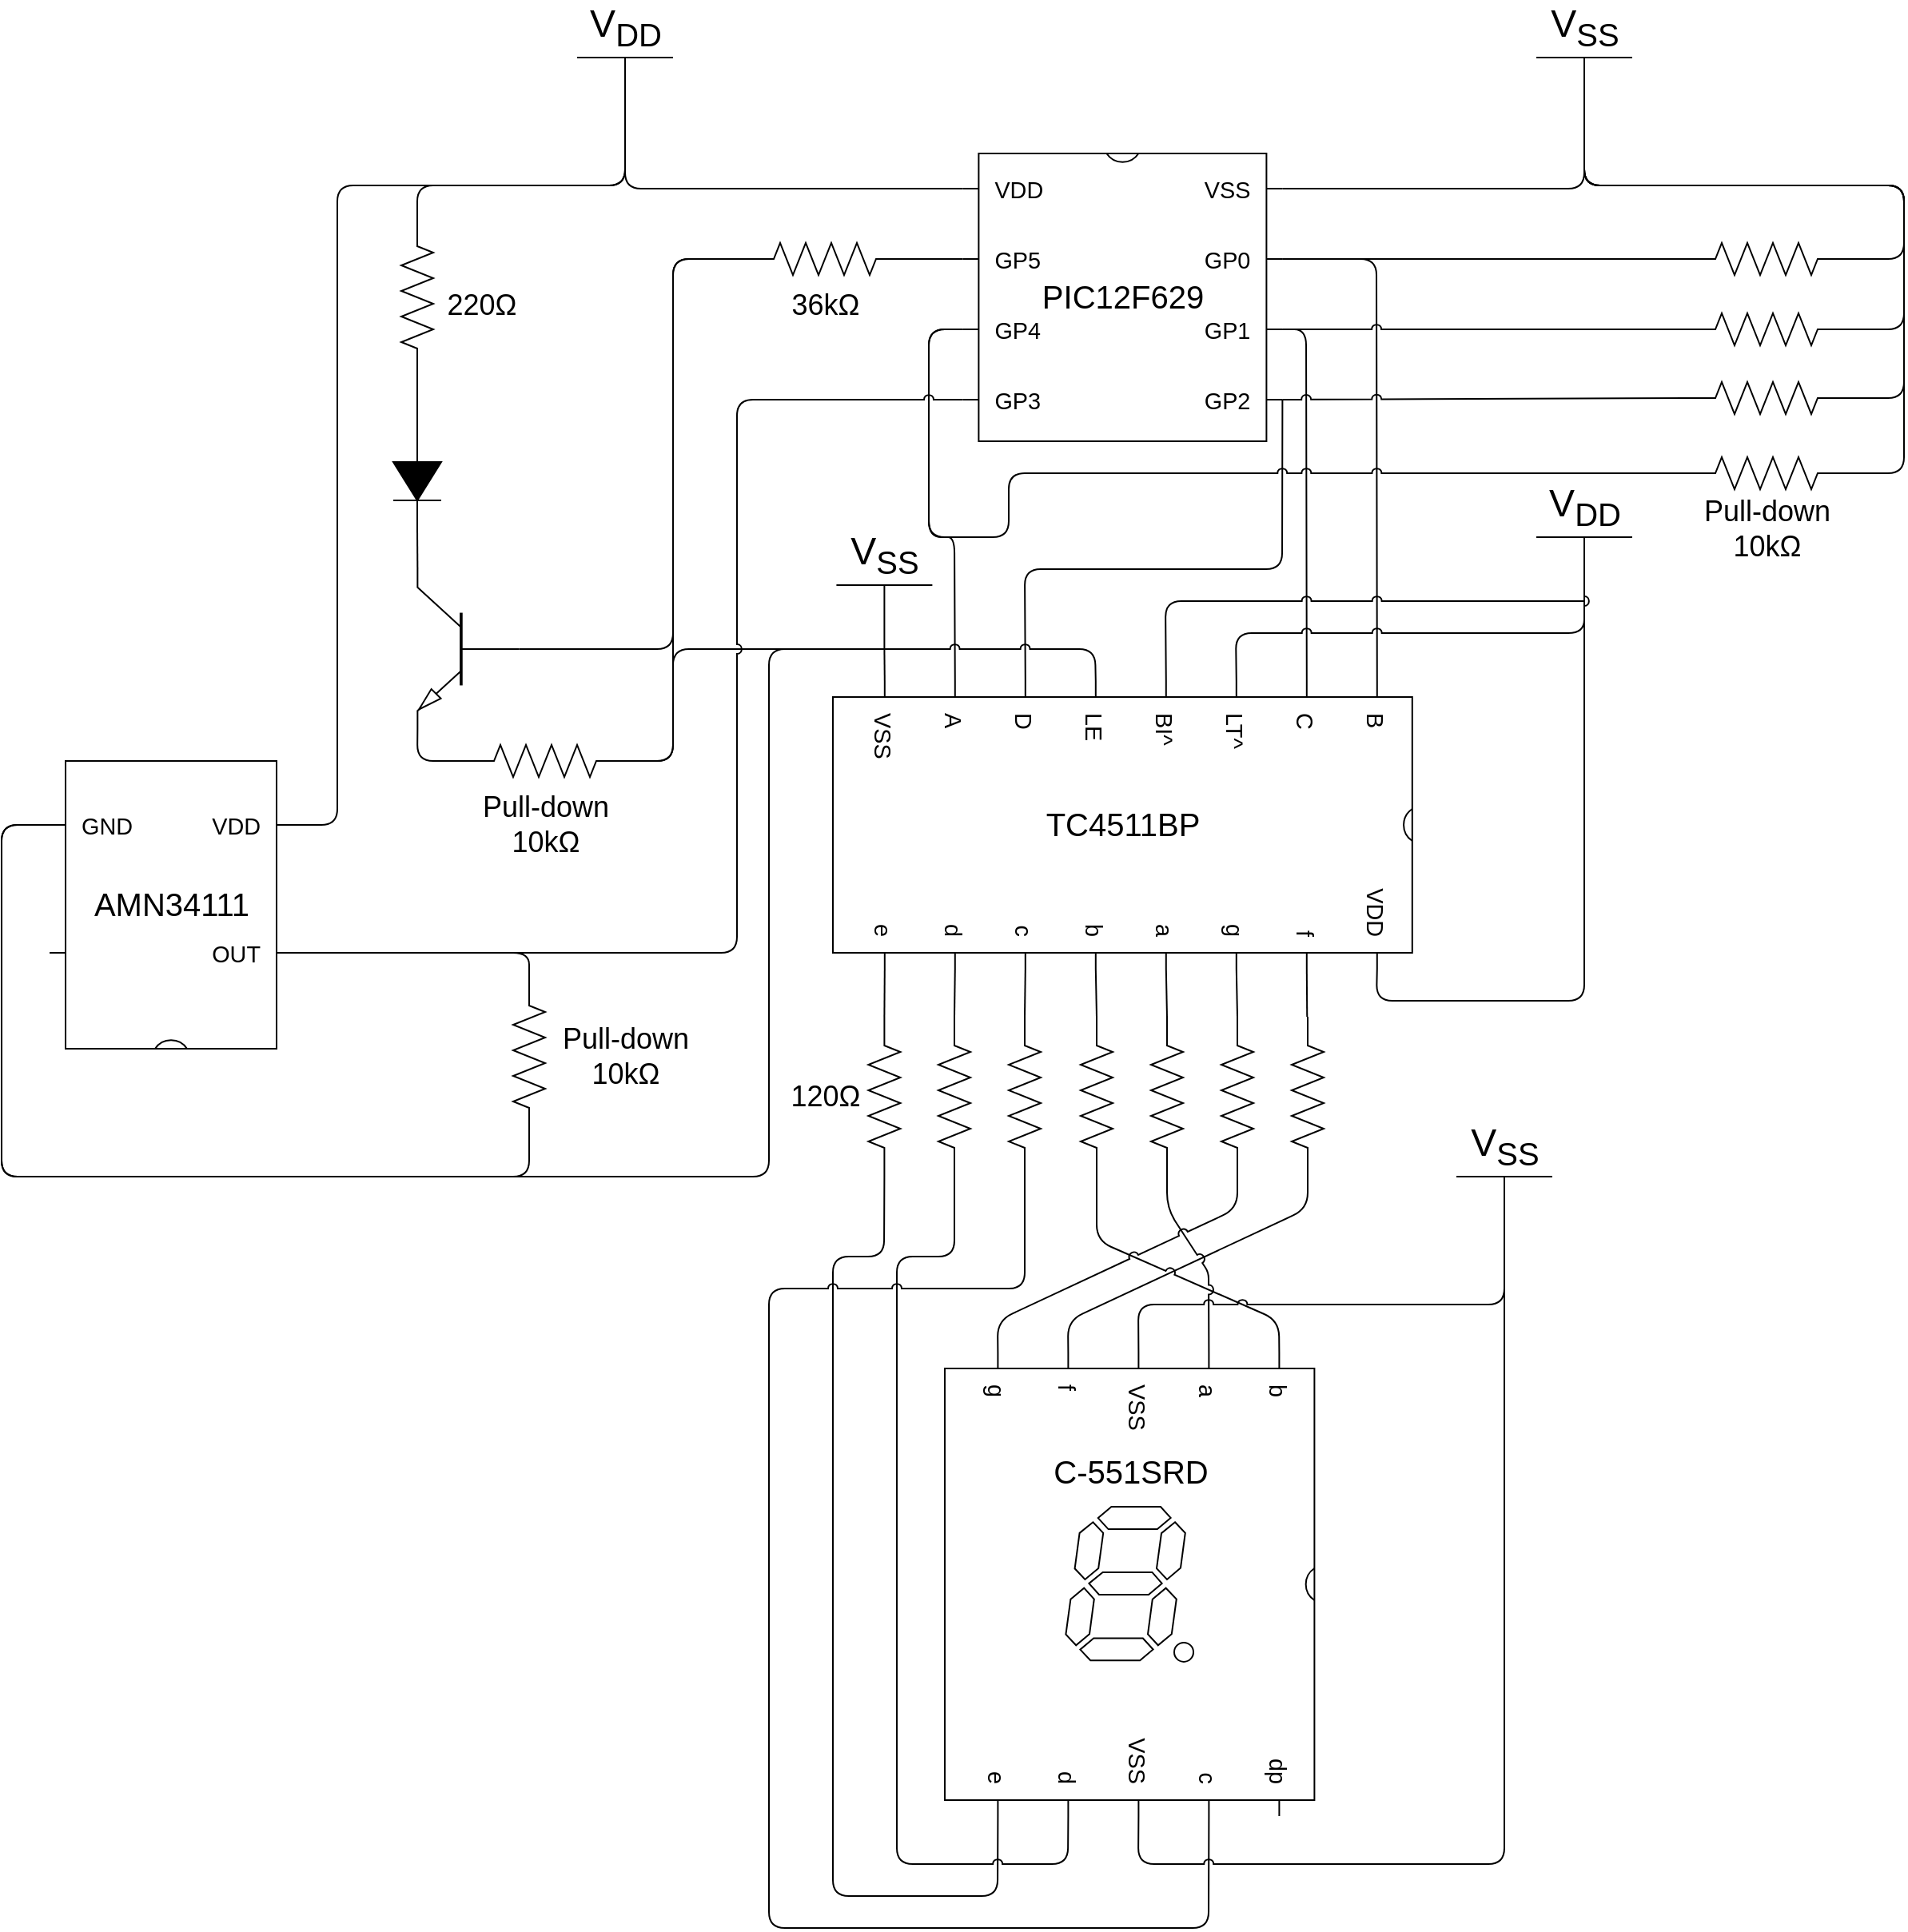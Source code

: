 <mxfile>
    <diagram id="KkGVfzjECJO6iWMfQy7b" name="Page-1">
        <mxGraphModel dx="1504" dy="790" grid="1" gridSize="10" guides="1" tooltips="1" connect="1" arrows="1" fold="1" page="1" pageScale="1" pageWidth="850" pageHeight="1100" math="0" shadow="0">
            <root>
                <mxCell id="0"/>
                <mxCell id="1" parent="0"/>
                <mxCell id="51" style="edgeStyle=none;jumpStyle=arc;html=1;exitX=1;exitY=0.5;exitDx=0;exitDy=0;exitPerimeter=0;entryX=0;entryY=0;entryDx=0;entryDy=154;entryPerimeter=0;fontSize=20;endArrow=none;endFill=0;" parent="1" source="2" target="28" edge="1">
                    <mxGeometry relative="1" as="geometry">
                        <Array as="points">
                            <mxPoint x="677" y="840"/>
                            <mxPoint x="527" y="910"/>
                        </Array>
                    </mxGeometry>
                </mxCell>
                <mxCell id="2" value="" style="pointerEvents=1;verticalLabelPosition=bottom;shadow=0;dashed=0;align=center;html=1;verticalAlign=top;shape=mxgraph.electrical.resistors.resistor_2;rotation=90;" parent="1" vertex="1">
                    <mxGeometry x="627" y="760" width="100" height="20" as="geometry"/>
                </mxCell>
                <mxCell id="35" style="edgeStyle=none;html=1;exitX=1;exitY=0;exitDx=0;exitDy=66;exitPerimeter=0;entryX=0;entryY=0;entryDx=0;entryDy=22;entryPerimeter=0;fontSize=20;endArrow=none;endFill=0;jumpStyle=arc;" parent="1" source="3" target="12" edge="1">
                    <mxGeometry relative="1" as="geometry">
                        <Array as="points">
                            <mxPoint x="700" y="246"/>
                            <mxPoint x="720" y="246"/>
                            <mxPoint x="720" y="440"/>
                        </Array>
                    </mxGeometry>
                </mxCell>
                <mxCell id="36" style="edgeStyle=none;html=1;exitX=1;exitY=0;exitDx=0;exitDy=110;exitPerimeter=0;fontSize=20;endArrow=none;endFill=0;jumpStyle=arc;entryX=0;entryY=0;entryDx=0;entryDy=66;entryPerimeter=0;" parent="1" source="3" target="12" edge="1">
                    <mxGeometry relative="1" as="geometry">
                        <mxPoint x="530" y="410" as="targetPoint"/>
                        <Array as="points">
                            <mxPoint x="676" y="290"/>
                        </Array>
                    </mxGeometry>
                </mxCell>
                <mxCell id="37" style="edgeStyle=none;html=1;exitX=1;exitY=0;exitDx=0;exitDy=154;exitPerimeter=0;fontSize=20;endArrow=none;endFill=0;jumpStyle=arc;entryX=0;entryY=0;entryDx=0;entryDy=242;entryPerimeter=0;" parent="1" source="3" target="12" edge="1">
                    <mxGeometry relative="1" as="geometry">
                        <mxPoint x="510" y="470" as="targetPoint"/>
                        <Array as="points">
                            <mxPoint x="661" y="440"/>
                            <mxPoint x="500" y="440"/>
                        </Array>
                    </mxGeometry>
                </mxCell>
                <mxCell id="38" style="edgeStyle=none;html=1;exitX=0;exitY=0;exitDx=0;exitDy=110;exitPerimeter=0;entryX=0;entryY=0;entryDx=0;entryDy=286;entryPerimeter=0;fontSize=20;endArrow=none;endFill=0;jumpStyle=arc;" parent="1" source="3" target="12" edge="1">
                    <mxGeometry relative="1" as="geometry">
                        <Array as="points">
                            <mxPoint x="440" y="290"/>
                            <mxPoint x="440" y="420"/>
                            <mxPoint x="456" y="420"/>
                        </Array>
                    </mxGeometry>
                </mxCell>
                <mxCell id="50" style="edgeStyle=none;jumpStyle=arc;html=1;exitX=1;exitY=0;exitDx=0;exitDy=22;exitPerimeter=0;entryX=0.5;entryY=0;entryDx=0;entryDy=0;entryPerimeter=0;fontSize=20;endArrow=none;endFill=0;" parent="1" source="3" target="49" edge="1">
                    <mxGeometry relative="1" as="geometry">
                        <Array as="points">
                            <mxPoint x="850" y="202"/>
                        </Array>
                    </mxGeometry>
                </mxCell>
                <mxCell id="65" style="edgeStyle=none;jumpStyle=arc;html=1;exitX=1;exitY=0;exitDx=0;exitDy=66;exitPerimeter=0;entryX=0;entryY=0.5;entryDx=0;entryDy=0;entryPerimeter=0;fontSize=20;endArrow=none;endFill=0;" parent="1" source="3" target="64" edge="1">
                    <mxGeometry relative="1" as="geometry"/>
                </mxCell>
                <mxCell id="68" style="edgeStyle=none;jumpStyle=arc;html=1;exitX=1;exitY=0;exitDx=0;exitDy=110;exitPerimeter=0;fontSize=20;endArrow=none;endFill=0;" parent="1" source="3" target="66" edge="1">
                    <mxGeometry relative="1" as="geometry"/>
                </mxCell>
                <mxCell id="69" style="edgeStyle=none;jumpStyle=arc;html=1;exitX=1;exitY=0;exitDx=0;exitDy=154;exitPerimeter=0;entryX=0;entryY=0.5;entryDx=0;entryDy=0;entryPerimeter=0;fontSize=20;endArrow=none;endFill=0;" parent="1" source="3" target="67" edge="1">
                    <mxGeometry relative="1" as="geometry"/>
                </mxCell>
                <mxCell id="73" style="edgeStyle=none;jumpStyle=arc;html=1;exitX=0;exitY=0;exitDx=0;exitDy=110;exitPerimeter=0;entryX=0;entryY=0.5;entryDx=0;entryDy=0;entryPerimeter=0;fontSize=20;endArrow=none;endFill=0;" parent="1" source="3" target="72" edge="1">
                    <mxGeometry relative="1" as="geometry">
                        <Array as="points">
                            <mxPoint x="440" y="290"/>
                            <mxPoint x="440" y="420"/>
                            <mxPoint x="490" y="420"/>
                            <mxPoint x="490" y="380"/>
                        </Array>
                    </mxGeometry>
                </mxCell>
                <mxCell id="3" value="&lt;font style=&quot;font-size: 20px&quot;&gt;PIC12F629&lt;/font&gt;" style="shadow=0;dashed=0;align=center;html=1;strokeWidth=1;shape=mxgraph.electrical.logic_gates.dual_inline_ic;labelNames=VDD,GP5,GP4,GP3,GP2,GP1,GP0,VSS;labelCount=8;pinSpacing=44;pinLabelType=cust;fontSize=18;" parent="1" vertex="1">
                    <mxGeometry x="461.2" y="180" width="200" height="180" as="geometry"/>
                </mxCell>
                <mxCell id="82" style="edgeStyle=none;jumpStyle=arc;html=1;exitX=1;exitY=0.5;exitDx=0;exitDy=0;exitPerimeter=0;entryX=1;entryY=0;entryDx=0;entryDy=0;entryPerimeter=0;fontSize=20;endArrow=none;endFill=0;" parent="1" source="4" target="6" edge="1">
                    <mxGeometry relative="1" as="geometry"/>
                </mxCell>
                <mxCell id="4" value="" style="pointerEvents=1;fillColor=strokeColor;verticalLabelPosition=bottom;shadow=0;dashed=0;align=center;html=1;verticalAlign=top;shape=mxgraph.electrical.diodes.diode;rotation=90;" parent="1" vertex="1">
                    <mxGeometry x="90" y="370" width="60" height="30" as="geometry"/>
                </mxCell>
                <mxCell id="84" style="edgeStyle=none;jumpStyle=arc;html=1;exitX=0;exitY=0.5;exitDx=0;exitDy=0;exitPerimeter=0;fontSize=20;endArrow=none;endFill=0;entryX=0;entryY=0.5;entryDx=0;entryDy=0;entryPerimeter=0;" parent="1" source="6" target="85" edge="1">
                    <mxGeometry relative="1" as="geometry">
                        <mxPoint x="310" y="350" as="targetPoint"/>
                        <Array as="points">
                            <mxPoint x="280" y="490"/>
                            <mxPoint x="280" y="246"/>
                        </Array>
                    </mxGeometry>
                </mxCell>
                <mxCell id="90" style="edgeStyle=none;jumpStyle=arc;html=1;exitX=1;exitY=1;exitDx=0;exitDy=0;exitPerimeter=0;entryX=0;entryY=0.5;entryDx=0;entryDy=0;entryPerimeter=0;fontSize=20;endArrow=none;endFill=0;" parent="1" source="6" target="88" edge="1">
                    <mxGeometry relative="1" as="geometry">
                        <Array as="points">
                            <mxPoint x="120" y="560"/>
                        </Array>
                    </mxGeometry>
                </mxCell>
                <mxCell id="6" value="" style="verticalLabelPosition=bottom;shadow=0;dashed=0;align=center;html=1;verticalAlign=top;shape=mxgraph.electrical.transistors.npn_transistor_5;flipH=1;" parent="1" vertex="1">
                    <mxGeometry x="120" y="440" width="64" height="100" as="geometry"/>
                </mxCell>
                <mxCell id="9" value="V&lt;sub&gt;DD&lt;/sub&gt;" style="verticalLabelPosition=top;verticalAlign=bottom;shape=mxgraph.electrical.signal_sources.vdd;shadow=0;dashed=0;align=center;strokeWidth=1;fontSize=24;html=1;flipV=1;" parent="1" vertex="1">
                    <mxGeometry x="820" y="420" width="60" height="40" as="geometry"/>
                </mxCell>
                <mxCell id="15" style="edgeStyle=none;html=1;exitX=1;exitY=0;exitDx=0;exitDy=330;exitPerimeter=0;entryX=0;entryY=0.5;entryDx=0;entryDy=0;entryPerimeter=0;endArrow=none;endFill=0;" parent="1" source="12" target="13" edge="1">
                    <mxGeometry relative="1" as="geometry"/>
                </mxCell>
                <mxCell id="16" style="edgeStyle=none;html=1;exitX=1;exitY=0;exitDx=0;exitDy=286;exitPerimeter=0;endArrow=none;endFill=0;entryX=0;entryY=0.5;entryDx=0;entryDy=0;entryPerimeter=0;" parent="1" source="12" target="14" edge="1">
                    <mxGeometry relative="1" as="geometry">
                        <mxPoint x="470" y="720" as="targetPoint"/>
                    </mxGeometry>
                </mxCell>
                <mxCell id="21" style="edgeStyle=none;html=1;exitX=1;exitY=0;exitDx=0;exitDy=66;exitPerimeter=0;endArrow=none;endFill=0;" parent="1" source="12" target="2" edge="1">
                    <mxGeometry relative="1" as="geometry"/>
                </mxCell>
                <mxCell id="22" style="edgeStyle=none;html=1;exitX=1;exitY=0;exitDx=0;exitDy=242;exitPerimeter=0;entryX=0;entryY=0.5;entryDx=0;entryDy=0;entryPerimeter=0;endArrow=none;endFill=0;" parent="1" source="12" target="17" edge="1">
                    <mxGeometry relative="1" as="geometry"/>
                </mxCell>
                <mxCell id="24" style="edgeStyle=none;html=1;exitX=1;exitY=0;exitDx=0;exitDy=198;exitPerimeter=0;entryX=0;entryY=0.5;entryDx=0;entryDy=0;entryPerimeter=0;endArrow=none;endFill=0;" parent="1" source="12" target="18" edge="1">
                    <mxGeometry relative="1" as="geometry"/>
                </mxCell>
                <mxCell id="25" style="edgeStyle=none;html=1;exitX=1;exitY=0;exitDx=0;exitDy=154;exitPerimeter=0;entryX=0;entryY=0.5;entryDx=0;entryDy=0;entryPerimeter=0;endArrow=none;endFill=0;" parent="1" source="12" target="19" edge="1">
                    <mxGeometry relative="1" as="geometry"/>
                </mxCell>
                <mxCell id="26" style="edgeStyle=none;html=1;exitX=1;exitY=0;exitDx=0;exitDy=110;exitPerimeter=0;entryX=0;entryY=0.5;entryDx=0;entryDy=0;entryPerimeter=0;endArrow=none;endFill=0;" parent="1" source="12" target="20" edge="1">
                    <mxGeometry relative="1" as="geometry"/>
                </mxCell>
                <mxCell id="40" style="edgeStyle=none;html=1;exitX=0;exitY=0;exitDx=0;exitDy=154;exitPerimeter=0;entryX=0.5;entryY=0;entryDx=0;entryDy=0;entryPerimeter=0;fontSize=20;endArrow=none;endFill=0;jumpStyle=arc;" parent="1" source="12" target="9" edge="1">
                    <mxGeometry relative="1" as="geometry">
                        <Array as="points">
                            <mxPoint x="588" y="460"/>
                            <mxPoint x="850" y="460"/>
                        </Array>
                    </mxGeometry>
                </mxCell>
                <mxCell id="41" style="edgeStyle=none;html=1;fontSize=20;endArrow=none;endFill=0;exitX=0;exitY=0;exitDx=0;exitDy=110;exitPerimeter=0;jumpStyle=arc;" parent="1" source="12" edge="1">
                    <mxGeometry relative="1" as="geometry">
                        <mxPoint x="850" y="430" as="targetPoint"/>
                        <mxPoint x="620" y="500" as="sourcePoint"/>
                        <Array as="points">
                            <mxPoint x="632" y="480"/>
                            <mxPoint x="850" y="480"/>
                        </Array>
                    </mxGeometry>
                </mxCell>
                <mxCell id="42" style="edgeStyle=none;html=1;exitX=1;exitY=0;exitDx=0;exitDy=22;exitPerimeter=0;entryX=0.5;entryY=0;entryDx=0;entryDy=0;entryPerimeter=0;fontSize=20;endArrow=none;endFill=0;" parent="1" source="12" target="9" edge="1">
                    <mxGeometry relative="1" as="geometry">
                        <Array as="points">
                            <mxPoint x="720" y="710"/>
                            <mxPoint x="850" y="710"/>
                        </Array>
                    </mxGeometry>
                </mxCell>
                <mxCell id="48" style="edgeStyle=none;html=1;exitX=0;exitY=0;exitDx=0;exitDy=198;exitPerimeter=0;fontSize=20;endArrow=none;endFill=0;entryX=0.5;entryY=0;entryDx=0;entryDy=0;entryPerimeter=0;jumpStyle=arc;" parent="1" source="12" target="46" edge="1">
                    <mxGeometry relative="1" as="geometry">
                        <mxPoint x="410" y="490" as="targetPoint"/>
                        <Array as="points">
                            <mxPoint x="544" y="490"/>
                        </Array>
                    </mxGeometry>
                </mxCell>
                <mxCell id="12" value="&lt;font style=&quot;font-size: 20px&quot;&gt;TC4511BP&lt;/font&gt;" style="shadow=0;dashed=0;align=center;html=1;strokeWidth=1;shape=mxgraph.electrical.logic_gates.dual_inline_ic;labelNames=B,C,LT^,BI^,LE,D,A,VSS,e,d,c,b,a,g,f,VDD;labelCount=16;pinSpacing=44;pinLabelType=cust;rotation=0;rotatable=1;direction=south;labelPadding=0;fontSize=18;" parent="1" vertex="1">
                    <mxGeometry x="380" y="510" width="362.4" height="180" as="geometry"/>
                </mxCell>
                <mxCell id="60" style="edgeStyle=none;jumpStyle=arc;html=1;exitX=1;exitY=0.5;exitDx=0;exitDy=0;exitPerimeter=0;entryX=1;entryY=0;entryDx=0;entryDy=198;entryPerimeter=0;fontSize=20;endArrow=none;endFill=0;" parent="1" source="13" target="28" edge="1">
                    <mxGeometry relative="1" as="geometry">
                        <Array as="points">
                            <mxPoint x="412" y="870"/>
                            <mxPoint x="380" y="870"/>
                            <mxPoint x="380" y="1270"/>
                            <mxPoint x="483" y="1270"/>
                        </Array>
                    </mxGeometry>
                </mxCell>
                <mxCell id="13" value="" style="pointerEvents=1;verticalLabelPosition=bottom;shadow=0;dashed=0;align=center;html=1;verticalAlign=top;shape=mxgraph.electrical.resistors.resistor_2;rotation=90;" parent="1" vertex="1">
                    <mxGeometry x="362.2" y="760" width="100" height="20" as="geometry"/>
                </mxCell>
                <mxCell id="59" style="edgeStyle=none;jumpStyle=arc;html=1;exitX=1;exitY=0.5;exitDx=0;exitDy=0;exitPerimeter=0;entryX=1;entryY=0;entryDx=0;entryDy=154;entryPerimeter=0;fontSize=20;endArrow=none;endFill=0;" parent="1" source="14" target="28" edge="1">
                    <mxGeometry relative="1" as="geometry">
                        <Array as="points">
                            <mxPoint x="456" y="870"/>
                            <mxPoint x="420" y="870"/>
                            <mxPoint x="420" y="1250"/>
                            <mxPoint x="527" y="1250"/>
                        </Array>
                    </mxGeometry>
                </mxCell>
                <mxCell id="14" value="" style="pointerEvents=1;verticalLabelPosition=bottom;shadow=0;dashed=0;align=center;html=1;verticalAlign=top;shape=mxgraph.electrical.resistors.resistor_2;rotation=90;" parent="1" vertex="1">
                    <mxGeometry x="406" y="760" width="100" height="20" as="geometry"/>
                </mxCell>
                <mxCell id="58" style="edgeStyle=none;jumpStyle=arc;html=1;exitX=1;exitY=0.5;exitDx=0;exitDy=0;exitPerimeter=0;entryX=1;entryY=0;entryDx=0;entryDy=66;entryPerimeter=0;fontSize=20;endArrow=none;endFill=0;" parent="1" source="17" target="28" edge="1">
                    <mxGeometry relative="1" as="geometry">
                        <Array as="points">
                            <mxPoint x="500" y="890"/>
                            <mxPoint x="340" y="890"/>
                            <mxPoint x="340" y="1290"/>
                            <mxPoint x="615" y="1290"/>
                        </Array>
                    </mxGeometry>
                </mxCell>
                <mxCell id="17" value="" style="pointerEvents=1;verticalLabelPosition=bottom;shadow=0;dashed=0;align=center;html=1;verticalAlign=top;shape=mxgraph.electrical.resistors.resistor_2;rotation=90;" parent="1" vertex="1">
                    <mxGeometry x="450" y="760" width="100" height="20" as="geometry"/>
                </mxCell>
                <mxCell id="54" style="edgeStyle=none;jumpStyle=arc;html=1;exitX=1;exitY=0.5;exitDx=0;exitDy=0;exitPerimeter=0;entryX=0;entryY=0;entryDx=0;entryDy=22;entryPerimeter=0;fontSize=20;endArrow=none;endFill=0;" parent="1" source="18" target="28" edge="1">
                    <mxGeometry relative="1" as="geometry">
                        <Array as="points">
                            <mxPoint x="545" y="860"/>
                            <mxPoint x="659" y="910"/>
                        </Array>
                    </mxGeometry>
                </mxCell>
                <mxCell id="18" value="" style="pointerEvents=1;verticalLabelPosition=bottom;shadow=0;dashed=0;align=center;html=1;verticalAlign=top;shape=mxgraph.electrical.resistors.resistor_2;rotation=90;" parent="1" vertex="1">
                    <mxGeometry x="495" y="760" width="100" height="20" as="geometry"/>
                </mxCell>
                <mxCell id="53" style="edgeStyle=none;jumpStyle=arc;html=1;exitX=1;exitY=0.5;exitDx=0;exitDy=0;exitPerimeter=0;entryX=0;entryY=0;entryDx=0;entryDy=66;entryPerimeter=0;fontSize=20;endArrow=none;endFill=0;" parent="1" source="19" target="28" edge="1">
                    <mxGeometry relative="1" as="geometry">
                        <Array as="points">
                            <mxPoint x="589" y="840"/>
                            <mxPoint x="615" y="880"/>
                        </Array>
                    </mxGeometry>
                </mxCell>
                <mxCell id="19" value="" style="pointerEvents=1;verticalLabelPosition=bottom;shadow=0;dashed=0;align=center;html=1;verticalAlign=top;shape=mxgraph.electrical.resistors.resistor_2;rotation=90;" parent="1" vertex="1">
                    <mxGeometry x="539" y="760" width="100" height="20" as="geometry"/>
                </mxCell>
                <mxCell id="52" style="edgeStyle=none;jumpStyle=arc;html=1;exitX=1;exitY=0.5;exitDx=0;exitDy=0;exitPerimeter=0;entryX=0;entryY=0;entryDx=0;entryDy=198;entryPerimeter=0;fontSize=20;endArrow=none;endFill=0;" parent="1" source="20" target="28" edge="1">
                    <mxGeometry relative="1" as="geometry">
                        <Array as="points">
                            <mxPoint x="633" y="840"/>
                            <mxPoint x="483" y="910"/>
                        </Array>
                    </mxGeometry>
                </mxCell>
                <mxCell id="20" value="" style="pointerEvents=1;verticalLabelPosition=bottom;shadow=0;dashed=0;align=center;html=1;verticalAlign=top;shape=mxgraph.electrical.resistors.resistor_2;rotation=90;" parent="1" vertex="1">
                    <mxGeometry x="583" y="760" width="100" height="20" as="geometry"/>
                </mxCell>
                <mxCell id="27" value="&lt;font style=&quot;font-size: 18px;&quot;&gt;120Ω&lt;/font&gt;" style="text;html=1;align=center;verticalAlign=middle;resizable=0;points=[];autosize=1;strokeColor=none;fillColor=none;fontSize=18;" parent="1" vertex="1">
                    <mxGeometry x="345" y="755" width="60" height="30" as="geometry"/>
                </mxCell>
                <mxCell id="30" value="" style="group" parent="1" vertex="1" connectable="0">
                    <mxGeometry x="450" y="930" width="231.2" height="290" as="geometry"/>
                </mxCell>
                <mxCell id="28" value="" style="shadow=0;dashed=0;align=center;html=1;strokeWidth=1;shape=mxgraph.electrical.logic_gates.dual_inline_ic;labelNames=b,a,VSS,f,g,e,d,VSS,c,dp;labelCount=10;pinSpacing=44;pinLabelType=cust;fontSize=18;direction=south;" parent="30" vertex="1">
                    <mxGeometry width="231.2" height="290" as="geometry"/>
                </mxCell>
                <mxCell id="10" value="" style="verticalLabelPosition=bottom;shadow=0;dashed=0;align=center;html=1;verticalAlign=top;shape=mxgraph.electrical.opto_electronics.7_segment_display_with_dp;pointerEvents=1;" parent="30" vertex="1">
                    <mxGeometry x="75.7" y="96.55" width="79.8" height="96.9" as="geometry"/>
                </mxCell>
                <mxCell id="29" value="&lt;font style=&quot;font-size: 20px&quot;&gt;C-551SRD&lt;/font&gt;" style="text;html=1;align=center;verticalAlign=middle;resizable=0;points=[];autosize=1;strokeColor=none;fillColor=none;fontSize=18;" parent="30" vertex="1">
                    <mxGeometry x="60.6" y="60" width="110" height="30" as="geometry"/>
                </mxCell>
                <mxCell id="47" style="edgeStyle=none;html=1;exitX=0.5;exitY=0;exitDx=0;exitDy=0;exitPerimeter=0;entryX=0;entryY=0;entryDx=0;entryDy=330;entryPerimeter=0;fontSize=20;endArrow=none;endFill=0;jumpStyle=arc;" parent="1" source="46" target="12" edge="1">
                    <mxGeometry relative="1" as="geometry"/>
                </mxCell>
                <mxCell id="106" style="edgeStyle=none;html=1;exitX=0.5;exitY=0;exitDx=0;exitDy=0;exitPerimeter=0;entryX=1;entryY=0.5;entryDx=0;entryDy=0;entryPerimeter=0;endArrow=none;endFill=0;" edge="1" parent="1" source="46" target="88">
                    <mxGeometry relative="1" as="geometry">
                        <Array as="points">
                            <mxPoint x="350" y="490"/>
                            <mxPoint x="280" y="490"/>
                            <mxPoint x="280" y="560"/>
                        </Array>
                    </mxGeometry>
                </mxCell>
                <mxCell id="46" value="V&lt;sub&gt;SS&lt;/sub&gt;" style="verticalLabelPosition=top;verticalAlign=bottom;shape=mxgraph.electrical.signal_sources.vdd;shadow=0;dashed=0;align=center;strokeWidth=1;fontSize=24;html=1;flipV=1;" parent="1" vertex="1">
                    <mxGeometry x="382.2" y="450" width="60" height="40" as="geometry"/>
                </mxCell>
                <mxCell id="74" style="edgeStyle=none;jumpStyle=arc;html=1;exitX=0.5;exitY=0;exitDx=0;exitDy=0;exitPerimeter=0;entryX=1;entryY=0.5;entryDx=0;entryDy=0;entryPerimeter=0;fontSize=20;endArrow=none;endFill=0;" parent="1" source="49" target="64" edge="1">
                    <mxGeometry relative="1" as="geometry">
                        <Array as="points">
                            <mxPoint x="850" y="200"/>
                            <mxPoint x="1050" y="200"/>
                            <mxPoint x="1050" y="246"/>
                        </Array>
                    </mxGeometry>
                </mxCell>
                <mxCell id="49" value="V&lt;sub&gt;SS&lt;/sub&gt;" style="verticalLabelPosition=top;verticalAlign=bottom;shape=mxgraph.electrical.signal_sources.vdd;shadow=0;dashed=0;align=center;strokeWidth=1;fontSize=24;html=1;flipV=1;" parent="1" vertex="1">
                    <mxGeometry x="820" y="120" width="60" height="40" as="geometry"/>
                </mxCell>
                <mxCell id="55" value="V&lt;sub&gt;SS&lt;/sub&gt;" style="verticalLabelPosition=top;verticalAlign=bottom;shape=mxgraph.electrical.signal_sources.vdd;shadow=0;dashed=0;align=center;strokeWidth=1;fontSize=24;html=1;flipV=1;" parent="1" vertex="1">
                    <mxGeometry x="770" y="820" width="60" height="40" as="geometry"/>
                </mxCell>
                <mxCell id="56" style="edgeStyle=none;jumpStyle=arc;html=1;exitX=0;exitY=0;exitDx=0;exitDy=110;exitPerimeter=0;entryX=0.5;entryY=0;entryDx=0;entryDy=0;entryPerimeter=0;fontSize=20;endArrow=none;endFill=0;" parent="1" source="28" target="55" edge="1">
                    <mxGeometry relative="1" as="geometry">
                        <Array as="points">
                            <mxPoint x="571" y="900"/>
                            <mxPoint x="800" y="900"/>
                        </Array>
                    </mxGeometry>
                </mxCell>
                <mxCell id="57" style="edgeStyle=none;jumpStyle=arc;html=1;exitX=1;exitY=0;exitDx=0;exitDy=110;exitPerimeter=0;entryX=0.5;entryY=0;entryDx=0;entryDy=0;entryPerimeter=0;fontSize=20;endArrow=none;endFill=0;" parent="1" source="28" target="55" edge="1">
                    <mxGeometry relative="1" as="geometry">
                        <Array as="points">
                            <mxPoint x="571" y="1250"/>
                            <mxPoint x="800" y="1250"/>
                        </Array>
                    </mxGeometry>
                </mxCell>
                <mxCell id="79" style="edgeStyle=none;jumpStyle=arc;html=1;exitX=0.5;exitY=0;exitDx=0;exitDy=0;exitPerimeter=0;entryX=0;entryY=0;entryDx=0;entryDy=22;entryPerimeter=0;fontSize=20;endArrow=none;endFill=0;" parent="1" source="61" target="3" edge="1">
                    <mxGeometry relative="1" as="geometry">
                        <Array as="points">
                            <mxPoint x="250" y="202"/>
                        </Array>
                    </mxGeometry>
                </mxCell>
                <mxCell id="61" value="V&lt;sub&gt;DD&lt;/sub&gt;" style="verticalLabelPosition=top;verticalAlign=bottom;shape=mxgraph.electrical.signal_sources.vdd;shadow=0;dashed=0;align=center;strokeWidth=1;fontSize=24;html=1;flipV=1;" parent="1" vertex="1">
                    <mxGeometry x="220" y="120" width="60" height="40" as="geometry"/>
                </mxCell>
                <mxCell id="64" value="" style="pointerEvents=1;verticalLabelPosition=bottom;shadow=0;dashed=0;align=center;html=1;verticalAlign=top;shape=mxgraph.electrical.resistors.resistor_2;rotation=0;" parent="1" vertex="1">
                    <mxGeometry x="914" y="236" width="100" height="20" as="geometry"/>
                </mxCell>
                <mxCell id="75" style="edgeStyle=none;jumpStyle=arc;html=1;exitX=1;exitY=0.5;exitDx=0;exitDy=0;exitPerimeter=0;fontSize=20;endArrow=none;endFill=0;entryX=0.5;entryY=0;entryDx=0;entryDy=0;entryPerimeter=0;" parent="1" source="66" target="49" edge="1">
                    <mxGeometry relative="1" as="geometry">
                        <mxPoint x="870" y="230" as="targetPoint"/>
                        <Array as="points">
                            <mxPoint x="1050" y="290"/>
                            <mxPoint x="1050" y="200"/>
                            <mxPoint x="850" y="200"/>
                        </Array>
                    </mxGeometry>
                </mxCell>
                <mxCell id="66" value="" style="pointerEvents=1;verticalLabelPosition=bottom;shadow=0;dashed=0;align=center;html=1;verticalAlign=top;shape=mxgraph.electrical.resistors.resistor_2;rotation=0;" parent="1" vertex="1">
                    <mxGeometry x="914" y="280" width="100" height="20" as="geometry"/>
                </mxCell>
                <mxCell id="76" style="edgeStyle=none;jumpStyle=arc;html=1;exitX=1;exitY=0.5;exitDx=0;exitDy=0;exitPerimeter=0;entryX=0.5;entryY=0;entryDx=0;entryDy=0;entryPerimeter=0;fontSize=20;endArrow=none;endFill=0;" parent="1" source="67" target="49" edge="1">
                    <mxGeometry relative="1" as="geometry">
                        <Array as="points">
                            <mxPoint x="1050" y="333"/>
                            <mxPoint x="1050" y="200"/>
                            <mxPoint x="850" y="200"/>
                        </Array>
                    </mxGeometry>
                </mxCell>
                <mxCell id="67" value="" style="pointerEvents=1;verticalLabelPosition=bottom;shadow=0;dashed=0;align=center;html=1;verticalAlign=top;shape=mxgraph.electrical.resistors.resistor_2;rotation=0;" parent="1" vertex="1">
                    <mxGeometry x="914" y="323" width="100" height="20" as="geometry"/>
                </mxCell>
                <mxCell id="77" style="edgeStyle=none;jumpStyle=arc;html=1;exitX=1;exitY=0.5;exitDx=0;exitDy=0;exitPerimeter=0;entryX=0.5;entryY=0;entryDx=0;entryDy=0;entryPerimeter=0;fontSize=20;endArrow=none;endFill=0;" parent="1" source="72" target="49" edge="1">
                    <mxGeometry relative="1" as="geometry">
                        <Array as="points">
                            <mxPoint x="1050" y="380"/>
                            <mxPoint x="1050" y="200"/>
                            <mxPoint x="850" y="200"/>
                        </Array>
                    </mxGeometry>
                </mxCell>
                <mxCell id="72" value="" style="pointerEvents=1;verticalLabelPosition=bottom;shadow=0;dashed=0;align=center;html=1;verticalAlign=top;shape=mxgraph.electrical.resistors.resistor_2;rotation=0;" parent="1" vertex="1">
                    <mxGeometry x="914" y="370" width="100" height="20" as="geometry"/>
                </mxCell>
                <mxCell id="78" value="&lt;font style=&quot;font-size: 18px&quot;&gt;Pull-down&lt;br&gt;10kΩ&lt;/font&gt;" style="text;html=1;align=center;verticalAlign=middle;resizable=0;points=[];autosize=1;strokeColor=none;fillColor=none;fontSize=18;" parent="1" vertex="1">
                    <mxGeometry x="919" y="390" width="90" height="50" as="geometry"/>
                </mxCell>
                <mxCell id="81" style="edgeStyle=none;jumpStyle=arc;html=1;exitX=1;exitY=0.5;exitDx=0;exitDy=0;exitPerimeter=0;entryX=0;entryY=0.5;entryDx=0;entryDy=0;entryPerimeter=0;fontSize=20;endArrow=none;endFill=0;" parent="1" source="80" target="4" edge="1">
                    <mxGeometry relative="1" as="geometry"/>
                </mxCell>
                <mxCell id="83" style="edgeStyle=none;jumpStyle=arc;html=1;exitX=0;exitY=0.5;exitDx=0;exitDy=0;exitPerimeter=0;entryX=0.5;entryY=0;entryDx=0;entryDy=0;entryPerimeter=0;fontSize=20;endArrow=none;endFill=0;" parent="1" source="80" target="61" edge="1">
                    <mxGeometry relative="1" as="geometry">
                        <Array as="points">
                            <mxPoint x="120" y="200"/>
                            <mxPoint x="250" y="200"/>
                        </Array>
                    </mxGeometry>
                </mxCell>
                <mxCell id="80" value="" style="pointerEvents=1;verticalLabelPosition=bottom;shadow=0;dashed=0;align=center;html=1;verticalAlign=top;shape=mxgraph.electrical.resistors.resistor_2;rotation=90;" parent="1" vertex="1">
                    <mxGeometry x="70" y="260" width="100" height="20" as="geometry"/>
                </mxCell>
                <mxCell id="86" style="edgeStyle=none;jumpStyle=arc;html=1;exitX=1;exitY=0.5;exitDx=0;exitDy=0;exitPerimeter=0;entryX=0;entryY=0;entryDx=0;entryDy=66;entryPerimeter=0;fontSize=20;endArrow=none;endFill=0;" parent="1" source="85" target="3" edge="1">
                    <mxGeometry relative="1" as="geometry"/>
                </mxCell>
                <mxCell id="85" value="" style="pointerEvents=1;verticalLabelPosition=bottom;shadow=0;dashed=0;align=center;html=1;verticalAlign=top;shape=mxgraph.electrical.resistors.resistor_2;rotation=0;" parent="1" vertex="1">
                    <mxGeometry x="325" y="236" width="100" height="20" as="geometry"/>
                </mxCell>
                <mxCell id="87" value="&lt;font style=&quot;font-size: 18px&quot;&gt;36kΩ&lt;/font&gt;" style="text;html=1;align=center;verticalAlign=middle;resizable=0;points=[];autosize=1;strokeColor=none;fillColor=none;fontSize=18;" parent="1" vertex="1">
                    <mxGeometry x="345" y="260" width="60" height="30" as="geometry"/>
                </mxCell>
                <mxCell id="89" style="edgeStyle=none;jumpStyle=arc;html=1;exitX=1;exitY=0.5;exitDx=0;exitDy=0;exitPerimeter=0;entryX=0;entryY=0.5;entryDx=0;entryDy=0;entryPerimeter=0;fontSize=20;endArrow=none;endFill=0;" parent="1" source="88" target="85" edge="1">
                    <mxGeometry relative="1" as="geometry">
                        <Array as="points">
                            <mxPoint x="280" y="560"/>
                            <mxPoint x="280" y="246"/>
                        </Array>
                    </mxGeometry>
                </mxCell>
                <mxCell id="88" value="" style="pointerEvents=1;verticalLabelPosition=bottom;shadow=0;dashed=0;align=center;html=1;verticalAlign=top;shape=mxgraph.electrical.resistors.resistor_2;rotation=0;" parent="1" vertex="1">
                    <mxGeometry x="150" y="550" width="100" height="20" as="geometry"/>
                </mxCell>
                <mxCell id="91" value="&lt;font style=&quot;font-size: 18px&quot;&gt;220Ω&lt;/font&gt;" style="text;html=1;align=center;verticalAlign=middle;resizable=0;points=[];autosize=1;strokeColor=none;fillColor=none;fontSize=18;" parent="1" vertex="1">
                    <mxGeometry x="130" y="260" width="60" height="30" as="geometry"/>
                </mxCell>
                <mxCell id="92" value="&lt;font style=&quot;font-size: 18px&quot;&gt;Pull-down&lt;br&gt;10kΩ&lt;/font&gt;" style="text;html=1;align=center;verticalAlign=middle;resizable=0;points=[];autosize=1;strokeColor=none;fillColor=none;fontSize=18;" parent="1" vertex="1">
                    <mxGeometry x="155" y="575" width="90" height="50" as="geometry"/>
                </mxCell>
                <mxCell id="98" style="edgeStyle=none;jumpStyle=arc;html=1;exitX=1;exitY=0;exitDx=0;exitDy=40;exitPerimeter=0;fontSize=20;endArrow=none;endFill=0;entryX=0.5;entryY=0;entryDx=0;entryDy=0;entryPerimeter=0;" parent="1" source="95" target="61" edge="1">
                    <mxGeometry relative="1" as="geometry">
                        <mxPoint x="250" y="136" as="targetPoint"/>
                        <Array as="points">
                            <mxPoint x="70" y="600"/>
                            <mxPoint x="70" y="200"/>
                            <mxPoint x="250" y="200"/>
                        </Array>
                    </mxGeometry>
                </mxCell>
                <mxCell id="99" style="edgeStyle=none;jumpStyle=arc;html=1;exitX=1;exitY=0;exitDx=0;exitDy=120;exitPerimeter=0;fontSize=20;endArrow=none;endFill=0;entryX=0;entryY=0;entryDx=0;entryDy=154;entryPerimeter=0;" parent="1" source="95" target="3" edge="1">
                    <mxGeometry relative="1" as="geometry">
                        <mxPoint x="460" y="350" as="targetPoint"/>
                        <Array as="points">
                            <mxPoint x="320" y="680"/>
                            <mxPoint x="320" y="334"/>
                        </Array>
                    </mxGeometry>
                </mxCell>
                <mxCell id="100" style="edgeStyle=none;jumpStyle=arc;html=1;exitX=0;exitY=0;exitDx=0;exitDy=40;exitPerimeter=0;entryX=0.5;entryY=0;entryDx=0;entryDy=0;entryPerimeter=0;fontSize=20;endArrow=none;endFill=0;" parent="1" source="95" target="46" edge="1">
                    <mxGeometry relative="1" as="geometry">
                        <Array as="points">
                            <mxPoint x="-140" y="600"/>
                            <mxPoint x="-140" y="820"/>
                            <mxPoint x="340" y="820"/>
                            <mxPoint x="340" y="490"/>
                        </Array>
                    </mxGeometry>
                </mxCell>
                <mxCell id="95" value="&lt;font style=&quot;font-size: 20px&quot;&gt;AMN34111&lt;/font&gt;" style="shadow=0;dashed=0;align=center;html=1;strokeWidth=1;shape=mxgraph.electrical.logic_gates.dual_inline_ic;labelNames=OUT,VDD,GND;labelCount=3;pinSpacing=80;pinLabelType=cust;fontSize=18;strokeOpacity=100;fillOpacity=100;startPin=s;" parent="1" vertex="1">
                    <mxGeometry x="-110" y="560" width="152" height="180" as="geometry"/>
                </mxCell>
                <mxCell id="102" style="edgeStyle=none;jumpStyle=arc;html=1;exitX=0;exitY=0.5;exitDx=0;exitDy=0;exitPerimeter=0;entryX=1;entryY=0;entryDx=0;entryDy=120;entryPerimeter=0;fontSize=20;endArrow=none;endFill=0;" parent="1" source="101" target="95" edge="1">
                    <mxGeometry relative="1" as="geometry">
                        <Array as="points">
                            <mxPoint x="190" y="680"/>
                        </Array>
                    </mxGeometry>
                </mxCell>
                <mxCell id="103" style="edgeStyle=none;jumpStyle=arc;html=1;exitX=1;exitY=0.5;exitDx=0;exitDy=0;exitPerimeter=0;entryX=0;entryY=0;entryDx=0;entryDy=40;entryPerimeter=0;fontSize=20;endArrow=none;endFill=0;" parent="1" source="101" target="95" edge="1">
                    <mxGeometry relative="1" as="geometry">
                        <Array as="points">
                            <mxPoint x="190" y="820"/>
                            <mxPoint x="-140" y="820"/>
                            <mxPoint x="-140" y="600"/>
                        </Array>
                    </mxGeometry>
                </mxCell>
                <mxCell id="101" value="" style="pointerEvents=1;verticalLabelPosition=bottom;shadow=0;dashed=0;align=center;html=1;verticalAlign=top;shape=mxgraph.electrical.resistors.resistor_2;rotation=90;" parent="1" vertex="1">
                    <mxGeometry x="140" y="735" width="100" height="20" as="geometry"/>
                </mxCell>
                <mxCell id="105" value="&lt;font style=&quot;font-size: 18px&quot;&gt;Pull-down&lt;br&gt;10kΩ&lt;/font&gt;" style="text;html=1;align=center;verticalAlign=middle;resizable=0;points=[];autosize=1;strokeColor=none;fillColor=none;fontSize=18;" parent="1" vertex="1">
                    <mxGeometry x="205" y="720" width="90" height="50" as="geometry"/>
                </mxCell>
            </root>
        </mxGraphModel>
    </diagram>
</mxfile>